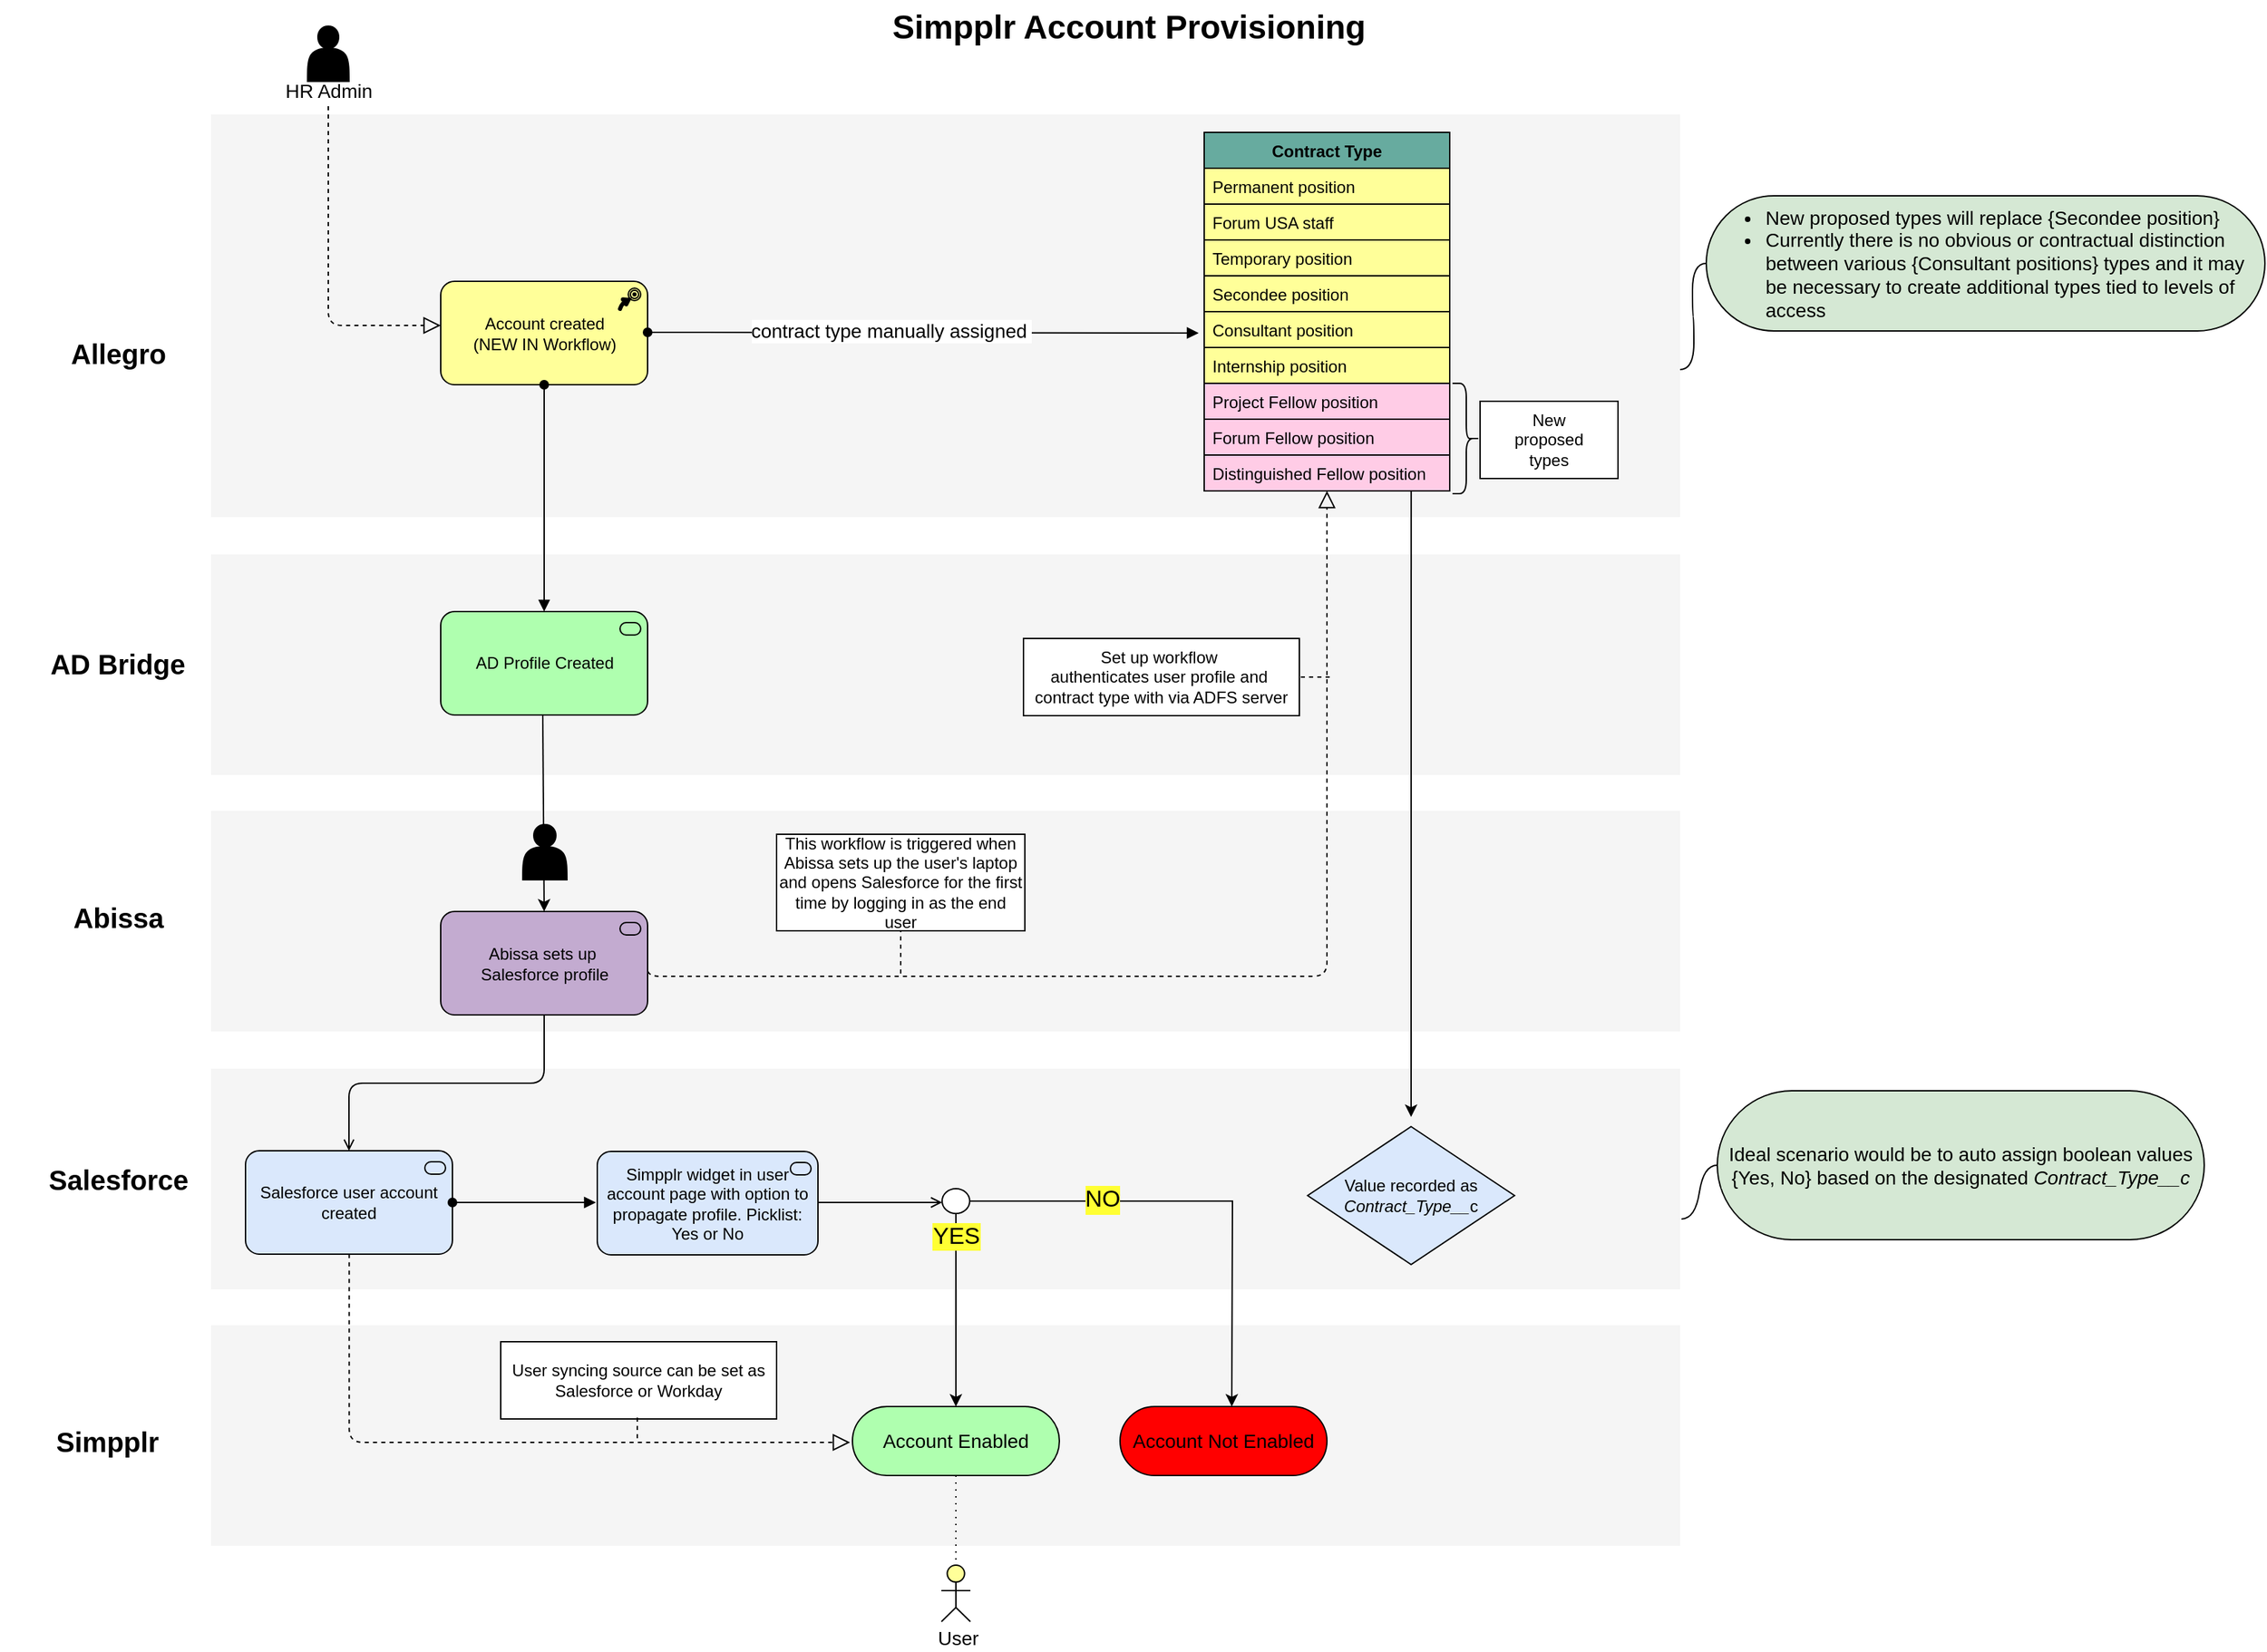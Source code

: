 <mxfile version="12.0.2" type="github" pages="1"><diagram name="Simpplr Provisioning" id="44bbcf24-548e-d532-59d3-359de5b44cbb"><mxGraphModel dx="1172" dy="727" grid="0" gridSize="10" guides="1" tooltips="1" connect="1" arrows="1" fold="1" page="1" pageScale="1.5" pageWidth="1169" pageHeight="826" background="none" math="0" shadow="0"><root><mxCell id="0" style=";html=1;"/><mxCell id="1" style=";html=1;" parent="0"/><mxCell id="UKAQFLcODLnGMiNsOCqj-25" value="" style="whiteSpace=wrap;html=1;strokeColor=none;strokeWidth=1;fillColor=#f5f5f5;fontSize=14;imageHeight=24;" vertex="1" parent="1"><mxGeometry x="210" y="1001" width="1065" height="160" as="geometry"/></mxCell><mxCell id="UKAQFLcODLnGMiNsOCqj-1" value="" style="whiteSpace=wrap;html=1;strokeColor=none;strokeWidth=1;fillColor=#f5f5f5;fontSize=14;" vertex="1" parent="1"><mxGeometry x="210" y="442" width="1065" height="160" as="geometry"/></mxCell><mxCell id="6eae4fabf1afb631-36" value="" style="whiteSpace=wrap;html=1;strokeColor=none;strokeWidth=1;fillColor=#f5f5f5;fontSize=14;" parent="1" vertex="1"><mxGeometry x="210" y="628" width="1065" height="160" as="geometry"/></mxCell><mxCell id="6eae4fabf1afb631-35" value="" style="whiteSpace=wrap;html=1;strokeColor=none;strokeWidth=1;fillColor=#f5f5f5;fontSize=14;" parent="1" vertex="1"><mxGeometry x="210" y="815" width="1065" height="160" as="geometry"/></mxCell><mxCell id="6eae4fabf1afb631-34" value="" style="whiteSpace=wrap;html=1;strokeColor=none;strokeWidth=1;fillColor=#f5f5f5;fontSize=14;imageWidth=24;imageAspect=1;" parent="1" vertex="1"><mxGeometry x="210" y="123" width="1065" height="292" as="geometry"/></mxCell><mxCell id="6eae4fabf1afb631-5" value="Account Enabled" style="html=1;whiteSpace=wrap;fillColor=#AFFFAF;strokeColor=#000000;shape=mxgraph.archimate3.service;fontSize=14;" parent="1" vertex="1"><mxGeometry x="675" y="1060" width="150" height="50" as="geometry"/></mxCell><mxCell id="6eae4fabf1afb631-6" value="Account Not Enabled" style="html=1;whiteSpace=wrap;fillColor=#FF0000;strokeColor=#000000;shape=mxgraph.archimate3.service;fontSize=14;" parent="1" vertex="1"><mxGeometry x="869" y="1060" width="150" height="50" as="geometry"/></mxCell><mxCell id="6eae4fabf1afb631-29" value="Salesforce" style="text;html=1;strokeColor=none;fillColor=none;align=center;verticalAlign=middle;whiteSpace=wrap;fontSize=20;fontStyle=1" parent="1" vertex="1"><mxGeometry x="92.5" y="885" width="100" height="20" as="geometry"/></mxCell><mxCell id="6eae4fabf1afb631-30" value="AD Bridge" style="text;html=1;strokeColor=none;fillColor=none;align=center;verticalAlign=middle;whiteSpace=wrap;fontSize=20;fontStyle=1" parent="1" vertex="1"><mxGeometry x="75" y="511" width="135" height="20" as="geometry"/></mxCell><mxCell id="6eae4fabf1afb631-31" value="Allegro" style="text;html=1;strokeColor=none;fillColor=none;align=center;verticalAlign=middle;whiteSpace=wrap;fontSize=20;fontStyle=1" parent="1" vertex="1"><mxGeometry x="57.5" y="286" width="170" height="20" as="geometry"/></mxCell><mxCell id="6eae4fabf1afb631-33" style="edgeStyle=elbowEdgeStyle;rounded=1;elbow=vertical;html=1;dashed=1;startSize=10;endArrow=block;endFill=0;endSize=10;jettySize=auto;orthogonalLoop=1;strokeColor=#000000;fontSize=14;exitX=0.5;exitY=1;exitDx=0;exitDy=0;" parent="1" source="UKAQFLcODLnGMiNsOCqj-3" target="UKAQFLcODLnGMiNsOCqj-16" edge="1"><mxGeometry relative="1" as="geometry"><mxPoint x="290" y="167" as="sourcePoint"/><mxPoint x="376.5" y="305" as="targetPoint"/><Array as="points"><mxPoint x="331" y="276"/><mxPoint x="320" y="305"/><mxPoint x="338" y="305"/></Array></mxGeometry></mxCell><mxCell id="UKAQFLcODLnGMiNsOCqj-76" value="HR Admin" style="text;html=1;resizable=0;points=[];align=center;verticalAlign=middle;labelBackgroundColor=#ffffff;fontSize=14;" vertex="1" connectable="0" parent="6eae4fabf1afb631-33"><mxGeometry x="-0.95" relative="1" as="geometry"><mxPoint as="offset"/></mxGeometry></mxCell><mxCell id="6eae4fabf1afb631-37" value="Simpplr Account Provisioning" style="text;strokeColor=none;fillColor=none;html=1;fontSize=24;fontStyle=1;verticalAlign=middle;align=center;" parent="1" vertex="1"><mxGeometry x="80" y="40" width="1590" height="40" as="geometry"/></mxCell><mxCell id="UKAQFLcODLnGMiNsOCqj-2" value="Simpplr" style="text;html=1;strokeColor=none;fillColor=none;align=center;verticalAlign=middle;whiteSpace=wrap;fontSize=20;fontStyle=1" vertex="1" parent="1"><mxGeometry x="80" y="1075" width="110" height="20" as="geometry"/></mxCell><mxCell id="UKAQFLcODLnGMiNsOCqj-3" value="" style="shape=actor;whiteSpace=wrap;html=1;fillColor=#000000;" vertex="1" parent="1"><mxGeometry x="280" y="59" width="30" height="40" as="geometry"/></mxCell><mxCell id="UKAQFLcODLnGMiNsOCqj-7" value="Contract Type" style="swimlane;fontStyle=1;childLayout=stackLayout;horizontal=1;startSize=26;fillColor=#67AB9F;horizontalStack=0;resizeParent=1;resizeParentMax=0;resizeLast=0;collapsible=1;marginBottom=0;strokeColor=#000000;" vertex="1" parent="1"><mxGeometry x="930" y="136" width="178" height="260" as="geometry"><mxRectangle x="930" y="188" width="110" height="26" as="alternateBounds"/></mxGeometry></mxCell><mxCell id="UKAQFLcODLnGMiNsOCqj-8" value="Permanent position" style="text;strokeColor=#000000;fillColor=#FFFF99;align=left;verticalAlign=top;spacingLeft=4;spacingRight=4;overflow=hidden;rotatable=0;points=[[0,0.5],[1,0.5]];portConstraint=eastwest;" vertex="1" parent="UKAQFLcODLnGMiNsOCqj-7"><mxGeometry y="26" width="178" height="26" as="geometry"/></mxCell><mxCell id="UKAQFLcODLnGMiNsOCqj-87" value="Forum USA staff" style="text;strokeColor=#000000;fillColor=#FFFF99;align=left;verticalAlign=top;spacingLeft=4;spacingRight=4;overflow=hidden;rotatable=0;points=[[0,0.5],[1,0.5]];portConstraint=eastwest;" vertex="1" parent="UKAQFLcODLnGMiNsOCqj-7"><mxGeometry y="52" width="178" height="26" as="geometry"/></mxCell><mxCell id="UKAQFLcODLnGMiNsOCqj-9" value="Temporary position" style="text;strokeColor=#000000;fillColor=#FFFF99;align=left;verticalAlign=top;spacingLeft=4;spacingRight=4;overflow=hidden;rotatable=0;points=[[0,0.5],[1,0.5]];portConstraint=eastwest;" vertex="1" parent="UKAQFLcODLnGMiNsOCqj-7"><mxGeometry y="78" width="178" height="26" as="geometry"/></mxCell><mxCell id="UKAQFLcODLnGMiNsOCqj-10" value="Secondee position" style="text;strokeColor=#000000;fillColor=#FFFF99;align=left;verticalAlign=top;spacingLeft=4;spacingRight=4;overflow=hidden;rotatable=0;points=[[0,0.5],[1,0.5]];portConstraint=eastwest;" vertex="1" parent="UKAQFLcODLnGMiNsOCqj-7"><mxGeometry y="104" width="178" height="26" as="geometry"/></mxCell><mxCell id="UKAQFLcODLnGMiNsOCqj-15" value="Consultant position" style="text;strokeColor=#000000;fillColor=#FFFF99;align=left;verticalAlign=top;spacingLeft=4;spacingRight=4;overflow=hidden;rotatable=0;points=[[0,0.5],[1,0.5]];portConstraint=eastwest;" vertex="1" parent="UKAQFLcODLnGMiNsOCqj-7"><mxGeometry y="130" width="178" height="26" as="geometry"/></mxCell><mxCell id="UKAQFLcODLnGMiNsOCqj-86" value="Internship position" style="text;strokeColor=#000000;fillColor=#FFFF99;align=left;verticalAlign=top;spacingLeft=4;spacingRight=4;overflow=hidden;rotatable=0;points=[[0,0.5],[1,0.5]];portConstraint=eastwest;" vertex="1" parent="UKAQFLcODLnGMiNsOCqj-7"><mxGeometry y="156" width="178" height="26" as="geometry"/></mxCell><mxCell id="UKAQFLcODLnGMiNsOCqj-14" value="Project Fellow position" style="text;strokeColor=#000000;fillColor=#FFCCE6;align=left;verticalAlign=top;spacingLeft=4;spacingRight=4;overflow=hidden;rotatable=0;points=[[0,0.5],[1,0.5]];portConstraint=eastwest;" vertex="1" parent="UKAQFLcODLnGMiNsOCqj-7"><mxGeometry y="182" width="178" height="26" as="geometry"/></mxCell><mxCell id="UKAQFLcODLnGMiNsOCqj-19" value="Forum Fellow position" style="text;strokeColor=#000000;fillColor=#FFCCE6;align=left;verticalAlign=top;spacingLeft=4;spacingRight=4;overflow=hidden;rotatable=0;points=[[0,0.5],[1,0.5]];portConstraint=eastwest;" vertex="1" parent="UKAQFLcODLnGMiNsOCqj-7"><mxGeometry y="208" width="178" height="26" as="geometry"/></mxCell><mxCell id="UKAQFLcODLnGMiNsOCqj-18" value="Distinguished Fellow position" style="text;strokeColor=#000000;fillColor=#FFCCE6;align=left;verticalAlign=top;spacingLeft=4;spacingRight=4;overflow=hidden;rotatable=0;points=[[0,0.5],[1,0.5]];portConstraint=eastwest;" vertex="1" parent="UKAQFLcODLnGMiNsOCqj-7"><mxGeometry y="234" width="178" height="26" as="geometry"/></mxCell><UserObject label="Account created&lt;br&gt;(NEW IN Workflow)" link="https://weforum.jira.com/wiki/spaces/ITIS/pages/1164705906/SAD+-+Autoinout" id="UKAQFLcODLnGMiNsOCqj-16"><mxCell style="html=1;outlineConnect=0;whiteSpace=wrap;fillColor=#Ffff99;strokeColor=#000000;shape=mxgraph.archimate3.application;appType=course;archiType=rounded;" vertex="1" parent="1"><mxGeometry x="376.5" y="244" width="150" height="75" as="geometry"/></mxCell></UserObject><mxCell id="UKAQFLcODLnGMiNsOCqj-21" value="AD Profile Created" style="html=1;outlineConnect=0;whiteSpace=wrap;fillColor=#AFFFAF;strokeColor=#000000;shape=mxgraph.archimate3.application;appType=serv;archiType=rounded" vertex="1" parent="1"><mxGeometry x="376.5" y="483.5" width="150" height="75" as="geometry"/></mxCell><mxCell id="UKAQFLcODLnGMiNsOCqj-26" value="Abissa" style="text;html=1;strokeColor=none;fillColor=none;align=center;verticalAlign=middle;whiteSpace=wrap;fontSize=20;fontStyle=1" vertex="1" parent="1"><mxGeometry x="83.5" y="695" width="118" height="20" as="geometry"/></mxCell><mxCell id="UKAQFLcODLnGMiNsOCqj-27" value="Abissa sets up&amp;nbsp;&lt;br&gt;Salesforce profile" style="html=1;outlineConnect=0;whiteSpace=wrap;fillColor=#C3ABD0;strokeColor=#000000;shape=mxgraph.archimate3.application;appType=serv;archiType=rounded" vertex="1" parent="1"><mxGeometry x="376.5" y="701" width="150" height="75" as="geometry"/></mxCell><mxCell id="UKAQFLcODLnGMiNsOCqj-28" value="" style="shape=actor;whiteSpace=wrap;html=1;fillColor=#000000;" vertex="1" parent="1"><mxGeometry x="436" y="638" width="32" height="40" as="geometry"/></mxCell><mxCell id="UKAQFLcODLnGMiNsOCqj-29" value="" style="endArrow=classic;html=1;entryX=0.5;entryY=0;entryDx=0;entryDy=0;entryPerimeter=0;" edge="1" parent="1" target="UKAQFLcODLnGMiNsOCqj-27"><mxGeometry width="50" height="50" relative="1" as="geometry"><mxPoint x="450.5" y="558.5" as="sourcePoint"/><mxPoint x="450.5" y="698.5" as="targetPoint"/></mxGeometry></mxCell><mxCell id="UKAQFLcODLnGMiNsOCqj-31" style="edgeStyle=elbowEdgeStyle;rounded=1;elbow=vertical;html=1;dashed=1;startSize=10;endArrow=block;endFill=0;endSize=10;jettySize=auto;orthogonalLoop=1;strokeColor=#000000;fontSize=14;exitX=1;exitY=0.5;exitDx=0;exitDy=0;exitPerimeter=0;" edge="1" parent="1" source="UKAQFLcODLnGMiNsOCqj-27" target="UKAQFLcODLnGMiNsOCqj-18"><mxGeometry relative="1" as="geometry"><mxPoint x="714.5" y="647.5" as="sourcePoint"/><mxPoint x="801" y="812.5" as="targetPoint"/><Array as="points"><mxPoint x="770" y="748"/><mxPoint x="762.5" y="812.5"/></Array></mxGeometry></mxCell><mxCell id="UKAQFLcODLnGMiNsOCqj-35" value="This workflow is triggered when Abissa sets up the user's laptop and opens Salesforce for the first time by logging in as the end user" style="shape=note;whiteSpace=wrap;html=1;backgroundOutline=1;darkOpacity=0.05;strokeColor=#000000;fillColor=#FFFFFF;size=0;" vertex="1" parent="1"><mxGeometry x="620" y="645" width="180" height="70" as="geometry"/></mxCell><mxCell id="UKAQFLcODLnGMiNsOCqj-36" value="Salesforce user account created" style="html=1;outlineConnect=0;whiteSpace=wrap;fillColor=#dae8fc;strokeColor=#000000;shape=mxgraph.archimate3.application;appType=serv;archiType=rounded" vertex="1" parent="1"><mxGeometry x="235" y="874.5" width="150" height="75" as="geometry"/></mxCell><mxCell id="UKAQFLcODLnGMiNsOCqj-40" value="&lt;span style=&quot;white-space: nowrap ; background-color: rgb(255 , 255 , 255)&quot;&gt;New &lt;br&gt;proposed&lt;br&gt;types&lt;br&gt;&lt;/span&gt;" style="shape=note;whiteSpace=wrap;html=1;backgroundOutline=1;darkOpacity=0.05;strokeColor=#000000;fillColor=#FFFFFF;size=0;" vertex="1" parent="1"><mxGeometry x="1130" y="331" width="100" height="56" as="geometry"/></mxCell><mxCell id="UKAQFLcODLnGMiNsOCqj-41" value="" style="shape=curlyBracket;whiteSpace=wrap;html=1;rounded=1;strokeColor=#000000;fillColor=#FFFFFF;rotation=-180;" vertex="1" parent="1"><mxGeometry x="1110" y="318" width="20" height="80" as="geometry"/></mxCell><mxCell id="UKAQFLcODLnGMiNsOCqj-44" value="&lt;span style=&quot;white-space: nowrap ; background-color: rgb(255 , 255 , 255)&quot;&gt;Set up workflow&amp;nbsp;&lt;/span&gt;&lt;br style=&quot;white-space: nowrap&quot;&gt;&lt;span style=&quot;white-space: nowrap ; background-color: rgb(255 , 255 , 255)&quot;&gt;authenticates user profile and&amp;nbsp;&lt;/span&gt;&lt;br style=&quot;white-space: nowrap&quot;&gt;&lt;span style=&quot;white-space: nowrap ; background-color: rgb(255 , 255 , 255)&quot;&gt;contract type with via ADFS server&lt;/span&gt;" style="shape=note;whiteSpace=wrap;html=1;backgroundOutline=1;darkOpacity=0.05;strokeColor=#000000;fillColor=#FFFFFF;size=0;" vertex="1" parent="1"><mxGeometry x="799" y="503" width="200" height="56" as="geometry"/></mxCell><mxCell id="UKAQFLcODLnGMiNsOCqj-48" value="" style="endArrow=classic;html=1;exitX=0.843;exitY=1;exitDx=0;exitDy=0;exitPerimeter=0;" edge="1" parent="1" source="UKAQFLcODLnGMiNsOCqj-18"><mxGeometry width="50" height="50" relative="1" as="geometry"><mxPoint x="1080" y="740" as="sourcePoint"/><mxPoint x="1080" y="850" as="targetPoint"/></mxGeometry></mxCell><mxCell id="UKAQFLcODLnGMiNsOCqj-49" value="Value recorded as &lt;i&gt;Contract_Type__&lt;/i&gt;c" style="rhombus;whiteSpace=wrap;html=1;strokeColor=#000000;fillColor=#dae8fc;" vertex="1" parent="1"><mxGeometry x="1005" y="857" width="150" height="100" as="geometry"/></mxCell><UserObject label="Simpplr widget in user account page with option to propagate profile. Picklist: Yes or No" link="https://support.simpplr.com/customer/en/portal/articles/2154220-how-do-i-prevent-a-salesforce-user-from-appearing-in-simpplr-" id="UKAQFLcODLnGMiNsOCqj-54"><mxCell style="html=1;outlineConnect=0;whiteSpace=wrap;fillColor=#dae8fc;strokeColor=#000000;shape=mxgraph.archimate3.application;appType=serv;archiType=rounded" vertex="1" parent="1"><mxGeometry x="490" y="875" width="160" height="75" as="geometry"/></mxCell></UserObject><mxCell id="UKAQFLcODLnGMiNsOCqj-56" value="" style="edgeStyle=elbowEdgeStyle;html=1;endArrow=open;elbow=vertical;endFill=1;exitX=0.5;exitY=1;exitDx=0;exitDy=0;exitPerimeter=0;" edge="1" parent="1" source="UKAQFLcODLnGMiNsOCqj-27" target="UKAQFLcODLnGMiNsOCqj-36"><mxGeometry width="160" relative="1" as="geometry"><mxPoint x="388" y="840" as="sourcePoint"/><mxPoint x="548" y="840" as="targetPoint"/></mxGeometry></mxCell><mxCell id="UKAQFLcODLnGMiNsOCqj-70" value="" style="edgeStyle=orthogonalEdgeStyle;rounded=0;orthogonalLoop=1;jettySize=auto;html=1;" edge="1" parent="1" source="UKAQFLcODLnGMiNsOCqj-60" target="6eae4fabf1afb631-5"><mxGeometry relative="1" as="geometry"><mxPoint x="750" y="1000" as="targetPoint"/></mxGeometry></mxCell><mxCell id="UKAQFLcODLnGMiNsOCqj-72" value="" style="edgeStyle=orthogonalEdgeStyle;rounded=0;orthogonalLoop=1;jettySize=auto;html=1;" edge="1" parent="1" source="UKAQFLcODLnGMiNsOCqj-60"><mxGeometry relative="1" as="geometry"><mxPoint x="950" y="1060" as="targetPoint"/></mxGeometry></mxCell><mxCell id="UKAQFLcODLnGMiNsOCqj-73" value="NO" style="text;html=1;resizable=0;points=[];align=center;verticalAlign=middle;labelBackgroundColor=#FFFF33;fontSize=17;" vertex="1" connectable="0" parent="UKAQFLcODLnGMiNsOCqj-72"><mxGeometry x="-0.436" y="-3" relative="1" as="geometry"><mxPoint y="-4" as="offset"/></mxGeometry></mxCell><mxCell id="UKAQFLcODLnGMiNsOCqj-60" value="YES" style="ellipse;html=1;verticalLabelPosition=bottom;labelBackgroundColor=#FFFF33;verticalAlign=top;fillColor=#ffffff;strokeColor=#000000;fontSize=17;" vertex="1" parent="1"><mxGeometry x="740" y="902" width="20" height="18" as="geometry"/></mxCell><mxCell id="UKAQFLcODLnGMiNsOCqj-66" value="" style="edgeStyle=elbowEdgeStyle;html=1;endArrow=open;elbow=vertical;endFill=1;" edge="1" parent="1"><mxGeometry width="160" relative="1" as="geometry"><mxPoint x="650" y="912" as="sourcePoint"/><mxPoint x="740" y="912" as="targetPoint"/></mxGeometry></mxCell><mxCell id="UKAQFLcODLnGMiNsOCqj-78" value="" style="endArrow=none;dashed=1;html=1;fontSize=17;entryX=0.5;entryY=1;entryDx=0;entryDy=0;entryPerimeter=0;" edge="1" parent="1" target="UKAQFLcODLnGMiNsOCqj-35"><mxGeometry width="50" height="50" relative="1" as="geometry"><mxPoint x="710" y="746" as="sourcePoint"/><mxPoint x="887" y="676" as="targetPoint"/></mxGeometry></mxCell><mxCell id="UKAQFLcODLnGMiNsOCqj-79" value="" style="endArrow=none;dashed=1;html=1;fontSize=17;entryX=0;entryY=0;entryDx=200;entryDy=28;entryPerimeter=0;" edge="1" parent="1"><mxGeometry width="50" height="50" relative="1" as="geometry"><mxPoint x="1021" y="531" as="sourcePoint"/><mxPoint x="999" y="531" as="targetPoint"/></mxGeometry></mxCell><mxCell id="UKAQFLcODLnGMiNsOCqj-80" style="edgeStyle=elbowEdgeStyle;rounded=1;elbow=vertical;html=1;dashed=1;startSize=10;endArrow=block;endFill=0;endSize=10;jettySize=auto;orthogonalLoop=1;strokeColor=#000000;fontSize=14;exitX=0.5;exitY=1;exitDx=0;exitDy=0;entryX=0.435;entryY=0.531;entryDx=0;entryDy=0;entryPerimeter=0;" edge="1" parent="1" target="UKAQFLcODLnGMiNsOCqj-25"><mxGeometry relative="1" as="geometry"><mxPoint x="310.167" y="949.333" as="sourcePoint"/><mxPoint x="391" y="1134" as="targetPoint"/><Array as="points"><mxPoint x="488" y="1086"/><mxPoint x="352.5" y="1134"/></Array></mxGeometry></mxCell><mxCell id="UKAQFLcODLnGMiNsOCqj-84" value="&lt;span style=&quot;white-space: nowrap ; background-color: rgb(255 , 255 , 255)&quot;&gt;User syncing source can be set as&lt;br&gt;Salesforce or Workday&lt;br&gt;&lt;/span&gt;" style="shape=note;whiteSpace=wrap;html=1;backgroundOutline=1;darkOpacity=0.05;strokeColor=#000000;fillColor=#FFFFFF;size=0;" vertex="1" parent="1"><mxGeometry x="420" y="1013" width="200" height="56" as="geometry"/></mxCell><mxCell id="UKAQFLcODLnGMiNsOCqj-85" value="" style="endArrow=none;dashed=1;html=1;fontSize=17;entryX=0.5;entryY=1;entryDx=0;entryDy=0;entryPerimeter=0;" edge="1" parent="1"><mxGeometry width="50" height="50" relative="1" as="geometry"><mxPoint x="519" y="1083" as="sourcePoint"/><mxPoint x="519" y="1065.5" as="targetPoint"/></mxGeometry></mxCell><mxCell id="UKAQFLcODLnGMiNsOCqj-90" value="" style="endArrow=block;html=1;endFill=1;startArrow=oval;startFill=1;edgeStyle=elbowEdgeStyle;elbow=vertical;fontSize=17;" edge="1" parent="1"><mxGeometry width="160" relative="1" as="geometry"><mxPoint x="385" y="912" as="sourcePoint"/><mxPoint x="489" y="912" as="targetPoint"/></mxGeometry></mxCell><mxCell id="UKAQFLcODLnGMiNsOCqj-91" value="" style="endArrow=block;html=1;endFill=1;startArrow=oval;startFill=1;edgeStyle=elbowEdgeStyle;elbow=vertical;fontSize=17;entryX=0.5;entryY=0;entryDx=0;entryDy=0;entryPerimeter=0;exitX=0.5;exitY=1;exitDx=0;exitDy=0;exitPerimeter=0;" edge="1" parent="1" source="UKAQFLcODLnGMiNsOCqj-16" target="UKAQFLcODLnGMiNsOCqj-21"><mxGeometry width="160" relative="1" as="geometry"><mxPoint x="310" y="369" as="sourcePoint"/><mxPoint x="470" y="369" as="targetPoint"/></mxGeometry></mxCell><mxCell id="UKAQFLcODLnGMiNsOCqj-93" value="" style="endArrow=block;html=1;endFill=1;startArrow=oval;startFill=1;edgeStyle=elbowEdgeStyle;elbow=vertical;fontSize=17;" edge="1" parent="1"><mxGeometry width="160" relative="1" as="geometry"><mxPoint x="526.5" y="281" as="sourcePoint"/><mxPoint x="926" y="281.5" as="targetPoint"/></mxGeometry></mxCell><mxCell id="UKAQFLcODLnGMiNsOCqj-108" value="contract type manually assigned&amp;nbsp;" style="text;html=1;resizable=0;points=[];align=center;verticalAlign=middle;labelBackgroundColor=#ffffff;fontSize=14;" vertex="1" connectable="0" parent="UKAQFLcODLnGMiNsOCqj-93"><mxGeometry x="-0.117" y="2" relative="1" as="geometry"><mxPoint as="offset"/></mxGeometry></mxCell><mxCell id="UKAQFLcODLnGMiNsOCqj-95" value="" style="html=1;outlineConnect=0;whiteSpace=wrap;fillColor=#ffff99;strokeColor=#000000;verticalLabelPosition=bottom;verticalAlign=top;align=center;shape=mxgraph.archimate3.actor;labelBackgroundColor=#FFFF33;fontSize=14;" vertex="1" parent="1"><mxGeometry x="739.5" y="1175" width="21" height="41" as="geometry"/></mxCell><mxCell id="UKAQFLcODLnGMiNsOCqj-96" value="" style="edgeStyle=elbowEdgeStyle;html=1;endArrow=none;elbow=vertical;dashed=1;startFill=0;dashPattern=1 4;fontSize=14;exitX=0.5;exitY=1;exitDx=0;exitDy=0;exitPerimeter=0;" edge="1" parent="1" source="6eae4fabf1afb631-5"><mxGeometry width="160" relative="1" as="geometry"><mxPoint x="570" y="1186.5" as="sourcePoint"/><mxPoint x="750" y="1172" as="targetPoint"/></mxGeometry></mxCell><mxCell id="UKAQFLcODLnGMiNsOCqj-100" value="User" style="text;html=1;resizable=0;points=[];autosize=1;align=left;verticalAlign=top;spacingTop=-4;fontSize=14;" vertex="1" parent="1"><mxGeometry x="735" y="1217" width="40" height="17" as="geometry"/></mxCell><mxCell id="UKAQFLcODLnGMiNsOCqj-103" value="Ideal scenario would be to auto assign boolean values {Yes, No} based on the designated &lt;i&gt;Contract_Type__c&lt;/i&gt;" style="whiteSpace=wrap;html=1;rounded=1;arcSize=50;align=center;verticalAlign=middle;container=1;recursiveResize=0;strokeWidth=1;autosize=1;spacing=4;treeFolding=1;treeMoving=1;labelBackgroundColor=#D5E8D4;fillColor=#D5E8D4;fontSize=14;" vertex="1" parent="1"><mxGeometry x="1302" y="831" width="353" height="108" as="geometry"/></mxCell><mxCell id="UKAQFLcODLnGMiNsOCqj-104" value="" style="edgeStyle=entityRelationEdgeStyle;startArrow=none;endArrow=none;segment=10;curved=1;fontSize=14;exitX=1.001;exitY=0.681;exitDx=0;exitDy=0;exitPerimeter=0;" edge="1" target="UKAQFLcODLnGMiNsOCqj-103" parent="1" source="6eae4fabf1afb631-35"><mxGeometry relative="1" as="geometry"><mxPoint x="1275" y="1101" as="sourcePoint"/></mxGeometry></mxCell><mxCell id="UKAQFLcODLnGMiNsOCqj-106" value="&lt;ul style=&quot;text-align: left&quot;&gt;&lt;li&gt;New proposed types will replace {Secondee position}&lt;/li&gt;&lt;li&gt;Currently there is no obvious or contractual distinction between various {Consultant positions} types and it may be necessary to create additional types tied to levels of access&lt;/li&gt;&lt;/ul&gt;" style="whiteSpace=wrap;html=1;rounded=1;arcSize=50;align=center;verticalAlign=middle;container=1;recursiveResize=0;strokeWidth=1;autosize=1;spacing=4;treeFolding=1;treeMoving=1;labelBackgroundColor=#;fillColor=#D5E8D4;fontSize=14;labelBorderColor=#;" vertex="1" parent="1"><mxGeometry x="1294" y="182" width="405" height="98" as="geometry"/></mxCell><mxCell id="UKAQFLcODLnGMiNsOCqj-107" value="" style="edgeStyle=entityRelationEdgeStyle;startArrow=none;endArrow=none;segment=10;curved=1;fontSize=14;" edge="1" parent="1" target="UKAQFLcODLnGMiNsOCqj-106"><mxGeometry relative="1" as="geometry"><mxPoint x="1275" y="308" as="sourcePoint"/></mxGeometry></mxCell></root></mxGraphModel></diagram></mxfile>